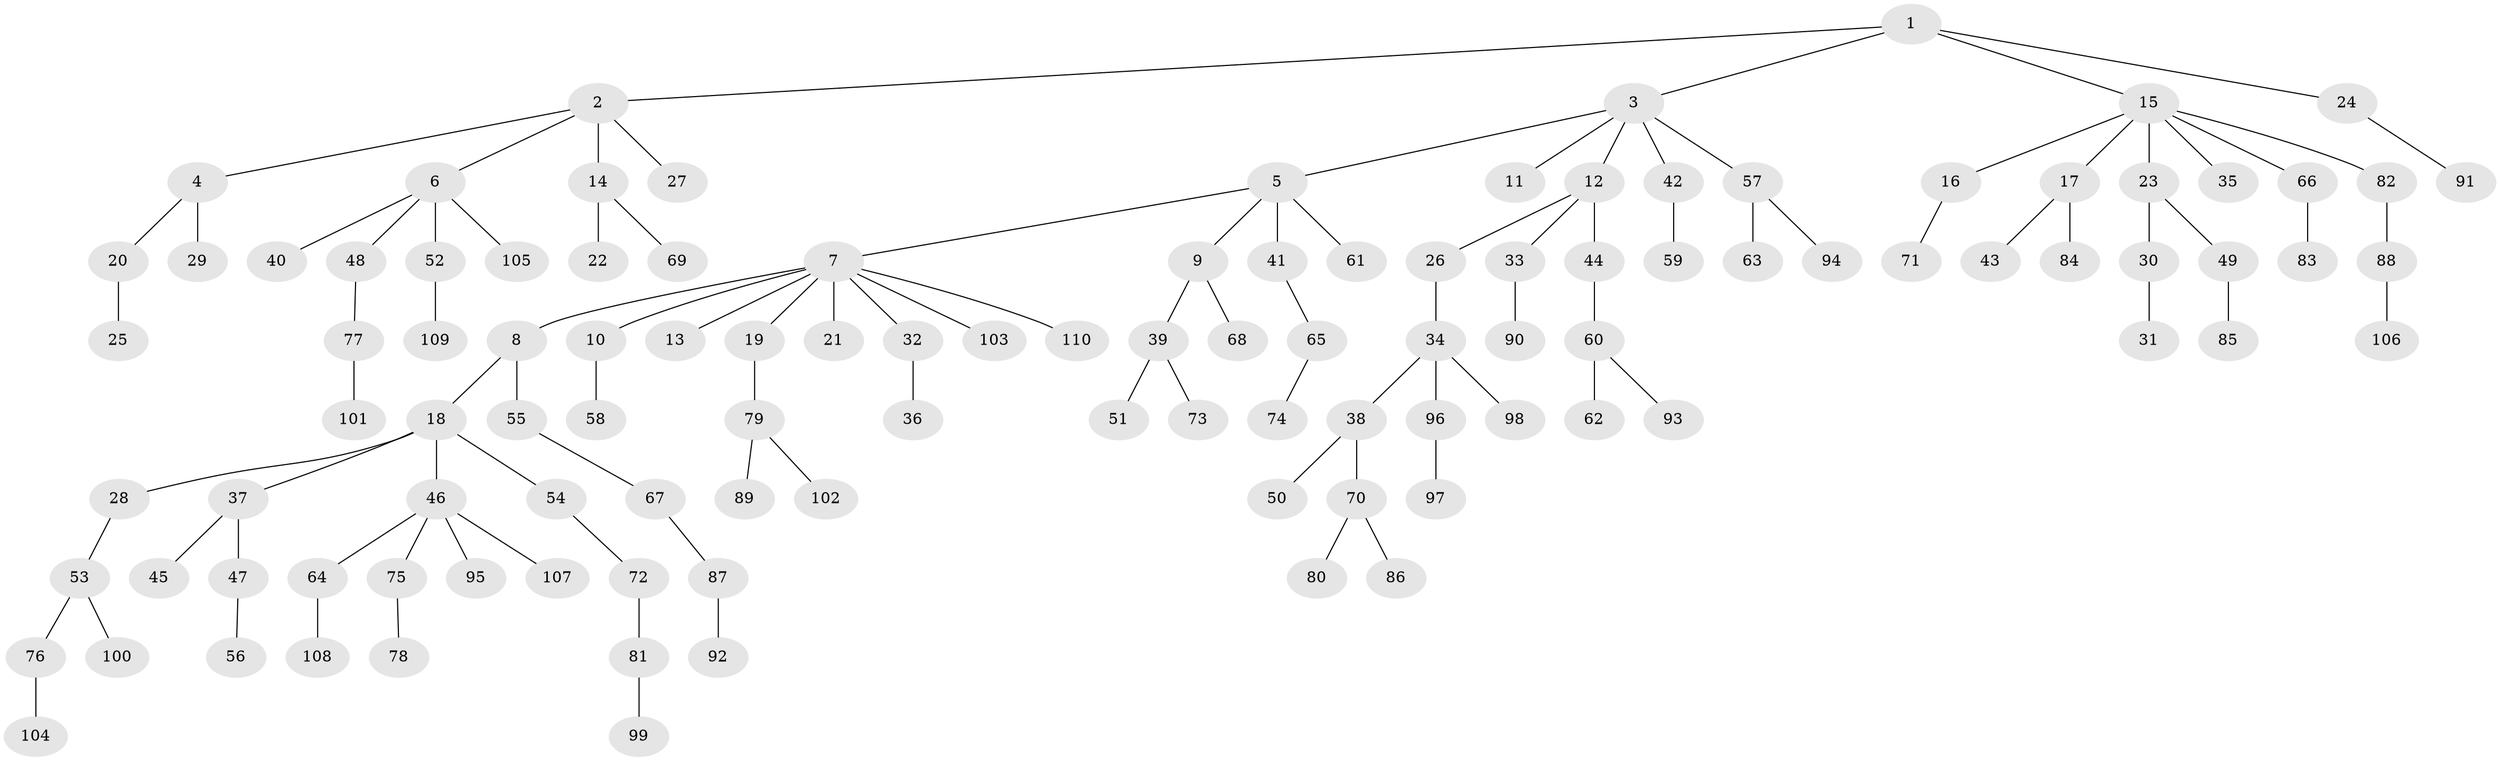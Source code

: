 // coarse degree distribution, {9: 0.013333333333333334, 6: 0.04, 8: 0.013333333333333334, 5: 0.013333333333333334, 10: 0.013333333333333334, 1: 0.6, 2: 0.24, 3: 0.04, 4: 0.02666666666666667}
// Generated by graph-tools (version 1.1) at 2025/42/03/06/25 10:42:02]
// undirected, 110 vertices, 109 edges
graph export_dot {
graph [start="1"]
  node [color=gray90,style=filled];
  1;
  2;
  3;
  4;
  5;
  6;
  7;
  8;
  9;
  10;
  11;
  12;
  13;
  14;
  15;
  16;
  17;
  18;
  19;
  20;
  21;
  22;
  23;
  24;
  25;
  26;
  27;
  28;
  29;
  30;
  31;
  32;
  33;
  34;
  35;
  36;
  37;
  38;
  39;
  40;
  41;
  42;
  43;
  44;
  45;
  46;
  47;
  48;
  49;
  50;
  51;
  52;
  53;
  54;
  55;
  56;
  57;
  58;
  59;
  60;
  61;
  62;
  63;
  64;
  65;
  66;
  67;
  68;
  69;
  70;
  71;
  72;
  73;
  74;
  75;
  76;
  77;
  78;
  79;
  80;
  81;
  82;
  83;
  84;
  85;
  86;
  87;
  88;
  89;
  90;
  91;
  92;
  93;
  94;
  95;
  96;
  97;
  98;
  99;
  100;
  101;
  102;
  103;
  104;
  105;
  106;
  107;
  108;
  109;
  110;
  1 -- 2;
  1 -- 3;
  1 -- 15;
  1 -- 24;
  2 -- 4;
  2 -- 6;
  2 -- 14;
  2 -- 27;
  3 -- 5;
  3 -- 11;
  3 -- 12;
  3 -- 42;
  3 -- 57;
  4 -- 20;
  4 -- 29;
  5 -- 7;
  5 -- 9;
  5 -- 41;
  5 -- 61;
  6 -- 40;
  6 -- 48;
  6 -- 52;
  6 -- 105;
  7 -- 8;
  7 -- 10;
  7 -- 13;
  7 -- 19;
  7 -- 21;
  7 -- 32;
  7 -- 103;
  7 -- 110;
  8 -- 18;
  8 -- 55;
  9 -- 39;
  9 -- 68;
  10 -- 58;
  12 -- 26;
  12 -- 33;
  12 -- 44;
  14 -- 22;
  14 -- 69;
  15 -- 16;
  15 -- 17;
  15 -- 23;
  15 -- 35;
  15 -- 66;
  15 -- 82;
  16 -- 71;
  17 -- 43;
  17 -- 84;
  18 -- 28;
  18 -- 37;
  18 -- 46;
  18 -- 54;
  19 -- 79;
  20 -- 25;
  23 -- 30;
  23 -- 49;
  24 -- 91;
  26 -- 34;
  28 -- 53;
  30 -- 31;
  32 -- 36;
  33 -- 90;
  34 -- 38;
  34 -- 96;
  34 -- 98;
  37 -- 45;
  37 -- 47;
  38 -- 50;
  38 -- 70;
  39 -- 51;
  39 -- 73;
  41 -- 65;
  42 -- 59;
  44 -- 60;
  46 -- 64;
  46 -- 75;
  46 -- 95;
  46 -- 107;
  47 -- 56;
  48 -- 77;
  49 -- 85;
  52 -- 109;
  53 -- 76;
  53 -- 100;
  54 -- 72;
  55 -- 67;
  57 -- 63;
  57 -- 94;
  60 -- 62;
  60 -- 93;
  64 -- 108;
  65 -- 74;
  66 -- 83;
  67 -- 87;
  70 -- 80;
  70 -- 86;
  72 -- 81;
  75 -- 78;
  76 -- 104;
  77 -- 101;
  79 -- 89;
  79 -- 102;
  81 -- 99;
  82 -- 88;
  87 -- 92;
  88 -- 106;
  96 -- 97;
}
